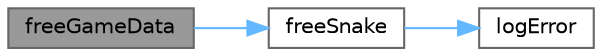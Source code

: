 digraph "freeGameData"
{
 // LATEX_PDF_SIZE
  bgcolor="transparent";
  edge [fontname=Helvetica,fontsize=10,labelfontname=Helvetica,labelfontsize=10];
  node [fontname=Helvetica,fontsize=10,shape=box,height=0.2,width=0.4];
  rankdir="LR";
  Node1 [id="Node000001",label="freeGameData",height=0.2,width=0.4,color="gray40", fillcolor="grey60", style="filled", fontcolor="black",tooltip="Frees all dynamically allocated game data."];
  Node1 -> Node2 [id="edge1_Node000001_Node000002",color="steelblue1",style="solid",tooltip=" "];
  Node2 [id="Node000002",label="freeSnake",height=0.2,width=0.4,color="grey40", fillcolor="white", style="filled",URL="$game_8h.html#a0e1a86b1ba633c884be91c635ca56846",tooltip="Frees all dynamically allocated snake nodes."];
  Node2 -> Node3 [id="edge2_Node000002_Node000003",color="steelblue1",style="solid",tooltip=" "];
  Node3 [id="Node000003",label="logError",height=0.2,width=0.4,color="grey40", fillcolor="white", style="filled",URL="$log_8h.html#abffc9c4b5f632e2b040e35c869bb0f00",tooltip=" "];
}
